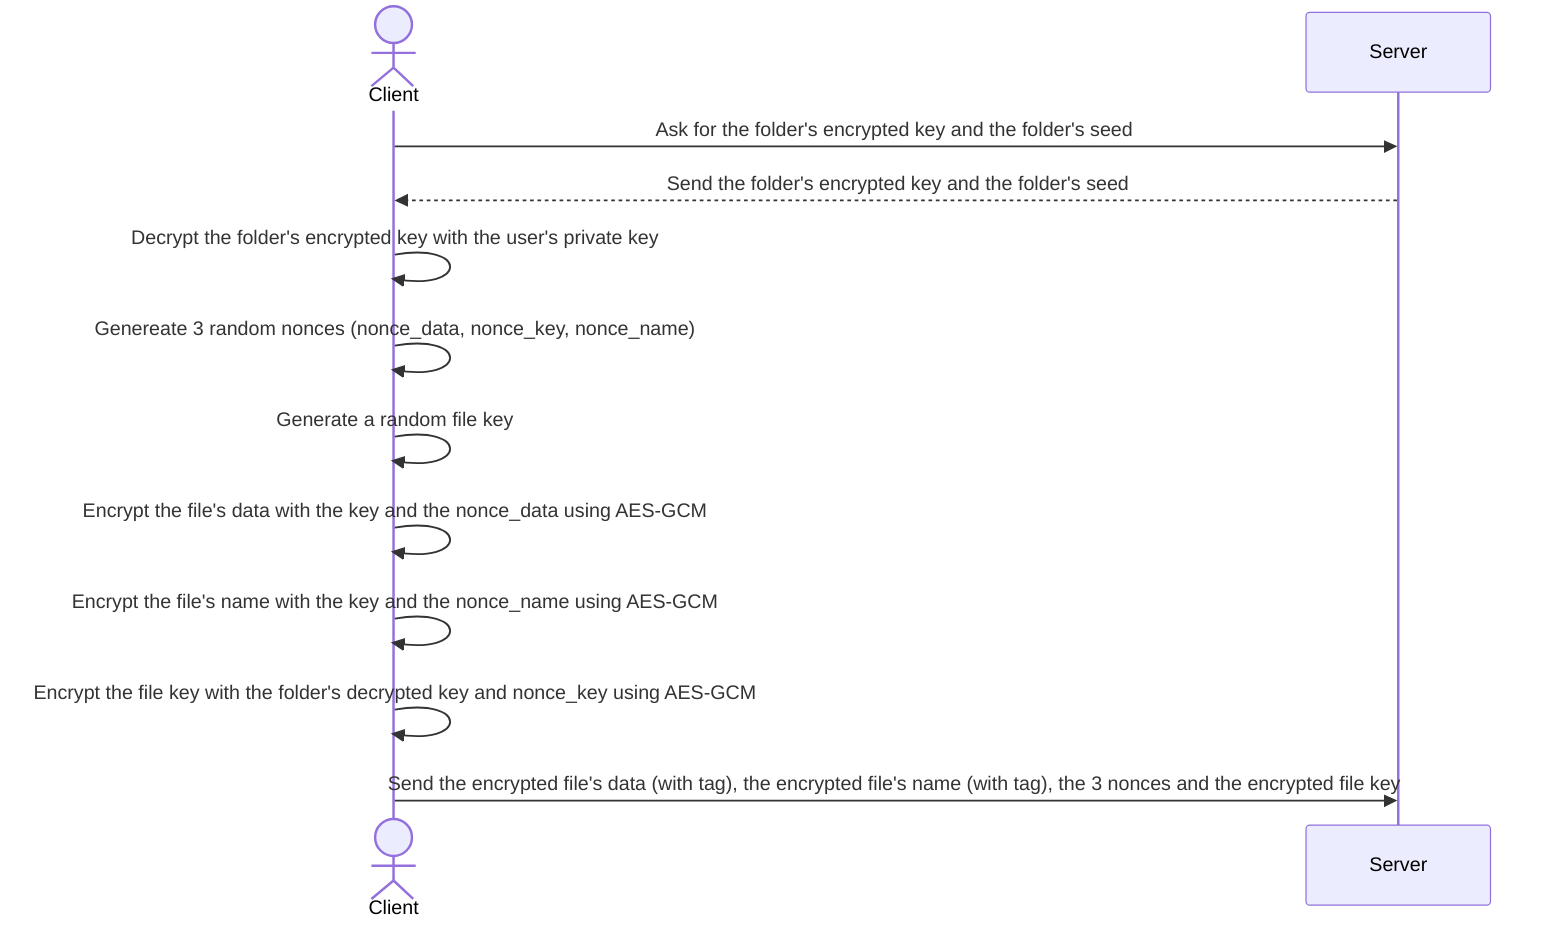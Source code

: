 sequenceDiagram
    actor C as Client
    participant S as Server

    C->>S: Ask for the folder's encrypted key and the folder's seed
    S-->>C: Send the folder's encrypted key and the folder's seed

    C->>C: Decrypt the folder's encrypted key with the user's private key

    C->>C: Genereate 3 random nonces (nonce_data, nonce_key, nonce_name)

    C->>C: Generate a random file key

    C->>C: Encrypt the file's data with the key and the nonce_data using AES-GCM
    C->>C: Encrypt the file's name with the key and the nonce_name using AES-GCM

    C->>C: Encrypt the file key with the folder's decrypted key and nonce_key using AES-GCM

    C->>S: Send the encrypted file's data (with tag), the encrypted file's name (with tag), the 3 nonces and the encrypted file key